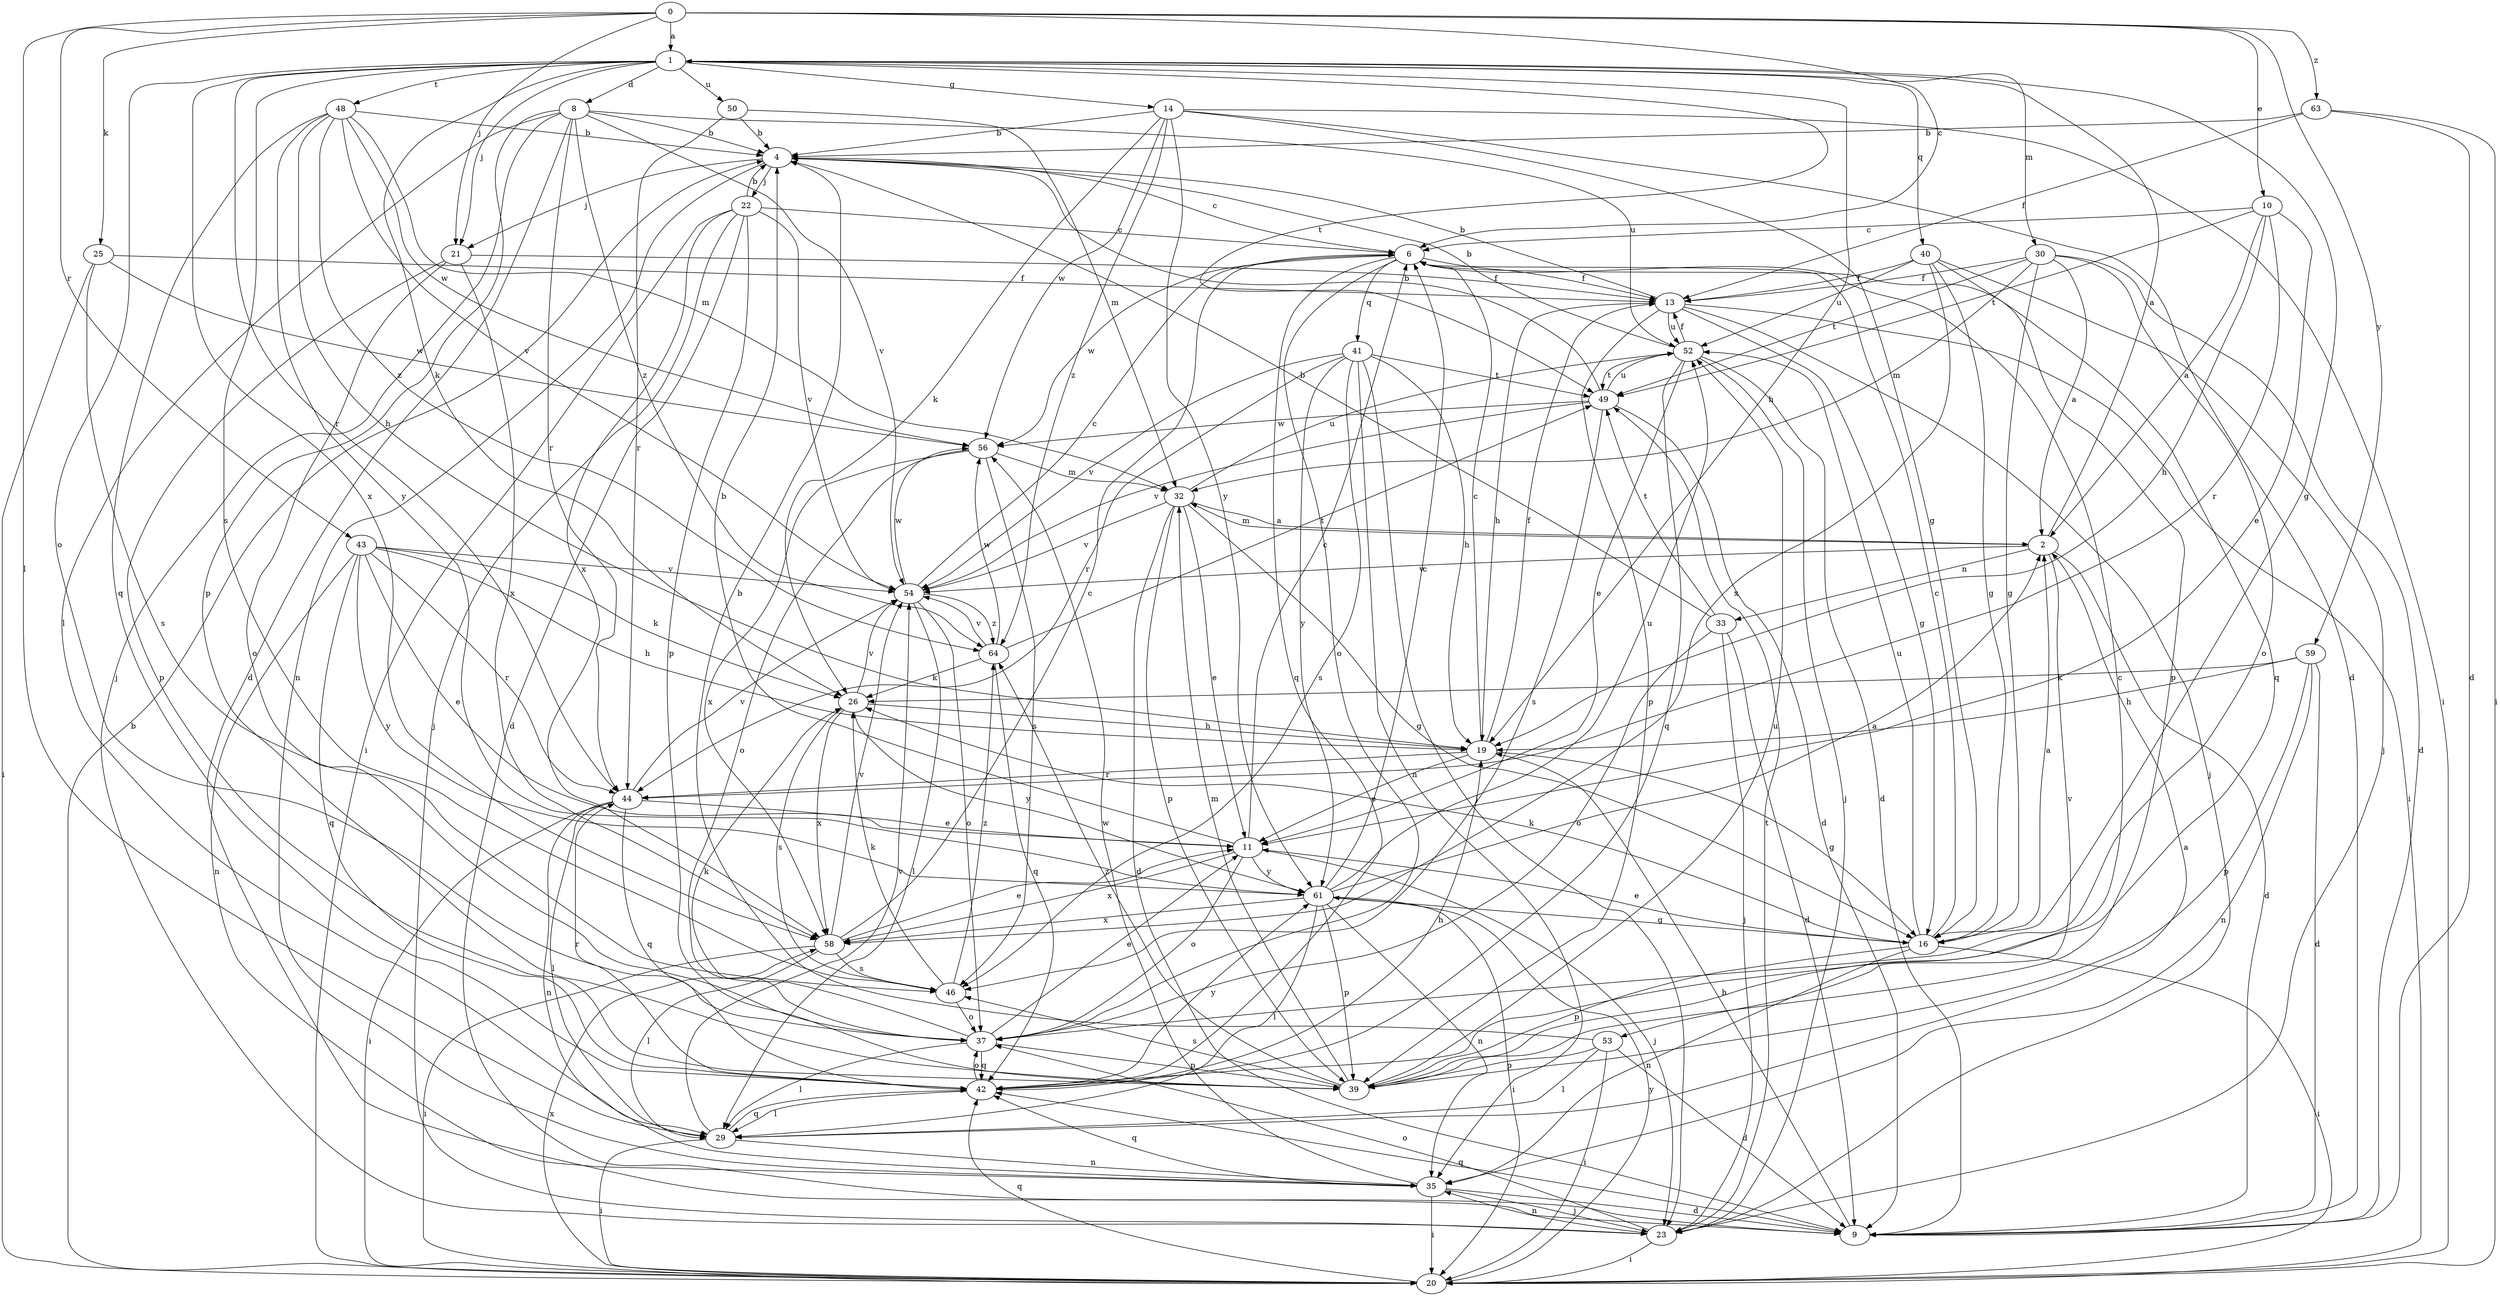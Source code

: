 strict digraph  {
0;
1;
2;
4;
6;
8;
9;
10;
11;
13;
14;
16;
19;
20;
21;
22;
23;
25;
26;
29;
30;
32;
33;
35;
37;
39;
40;
41;
42;
43;
44;
46;
48;
49;
50;
52;
53;
54;
56;
58;
59;
61;
63;
64;
0 -> 1  [label=a];
0 -> 6  [label=c];
0 -> 10  [label=e];
0 -> 21  [label=j];
0 -> 25  [label=k];
0 -> 29  [label=l];
0 -> 43  [label=r];
0 -> 59  [label=y];
0 -> 63  [label=z];
1 -> 8  [label=d];
1 -> 14  [label=g];
1 -> 16  [label=g];
1 -> 19  [label=h];
1 -> 21  [label=j];
1 -> 26  [label=k];
1 -> 30  [label=m];
1 -> 37  [label=o];
1 -> 40  [label=q];
1 -> 44  [label=r];
1 -> 46  [label=s];
1 -> 48  [label=t];
1 -> 49  [label=t];
1 -> 50  [label=u];
1 -> 58  [label=x];
2 -> 1  [label=a];
2 -> 9  [label=d];
2 -> 32  [label=m];
2 -> 33  [label=n];
2 -> 53  [label=v];
2 -> 54  [label=v];
4 -> 6  [label=c];
4 -> 21  [label=j];
4 -> 22  [label=j];
4 -> 35  [label=n];
6 -> 13  [label=f];
6 -> 37  [label=o];
6 -> 39  [label=p];
6 -> 41  [label=q];
6 -> 42  [label=q];
6 -> 56  [label=w];
8 -> 4  [label=b];
8 -> 9  [label=d];
8 -> 23  [label=j];
8 -> 29  [label=l];
8 -> 39  [label=p];
8 -> 44  [label=r];
8 -> 52  [label=u];
8 -> 54  [label=v];
8 -> 64  [label=z];
9 -> 19  [label=h];
9 -> 42  [label=q];
10 -> 2  [label=a];
10 -> 6  [label=c];
10 -> 11  [label=e];
10 -> 19  [label=h];
10 -> 44  [label=r];
10 -> 49  [label=t];
11 -> 4  [label=b];
11 -> 6  [label=c];
11 -> 23  [label=j];
11 -> 37  [label=o];
11 -> 58  [label=x];
11 -> 61  [label=y];
13 -> 4  [label=b];
13 -> 16  [label=g];
13 -> 19  [label=h];
13 -> 20  [label=i];
13 -> 23  [label=j];
13 -> 39  [label=p];
13 -> 52  [label=u];
14 -> 4  [label=b];
14 -> 9  [label=d];
14 -> 16  [label=g];
14 -> 20  [label=i];
14 -> 26  [label=k];
14 -> 56  [label=w];
14 -> 61  [label=y];
14 -> 64  [label=z];
16 -> 2  [label=a];
16 -> 6  [label=c];
16 -> 11  [label=e];
16 -> 20  [label=i];
16 -> 26  [label=k];
16 -> 35  [label=n];
16 -> 39  [label=p];
16 -> 52  [label=u];
19 -> 6  [label=c];
19 -> 11  [label=e];
19 -> 13  [label=f];
19 -> 16  [label=g];
19 -> 44  [label=r];
20 -> 4  [label=b];
20 -> 42  [label=q];
20 -> 58  [label=x];
20 -> 61  [label=y];
21 -> 13  [label=f];
21 -> 37  [label=o];
21 -> 39  [label=p];
21 -> 58  [label=x];
22 -> 4  [label=b];
22 -> 6  [label=c];
22 -> 9  [label=d];
22 -> 20  [label=i];
22 -> 23  [label=j];
22 -> 39  [label=p];
22 -> 54  [label=v];
22 -> 58  [label=x];
23 -> 20  [label=i];
23 -> 35  [label=n];
23 -> 37  [label=o];
23 -> 49  [label=t];
25 -> 13  [label=f];
25 -> 20  [label=i];
25 -> 46  [label=s];
25 -> 56  [label=w];
26 -> 19  [label=h];
26 -> 46  [label=s];
26 -> 54  [label=v];
26 -> 58  [label=x];
26 -> 61  [label=y];
29 -> 2  [label=a];
29 -> 20  [label=i];
29 -> 35  [label=n];
29 -> 42  [label=q];
29 -> 54  [label=v];
30 -> 2  [label=a];
30 -> 9  [label=d];
30 -> 13  [label=f];
30 -> 16  [label=g];
30 -> 32  [label=m];
30 -> 37  [label=o];
30 -> 49  [label=t];
32 -> 2  [label=a];
32 -> 9  [label=d];
32 -> 11  [label=e];
32 -> 16  [label=g];
32 -> 39  [label=p];
32 -> 52  [label=u];
32 -> 54  [label=v];
33 -> 4  [label=b];
33 -> 9  [label=d];
33 -> 23  [label=j];
33 -> 37  [label=o];
33 -> 49  [label=t];
35 -> 9  [label=d];
35 -> 20  [label=i];
35 -> 23  [label=j];
35 -> 42  [label=q];
35 -> 56  [label=w];
37 -> 11  [label=e];
37 -> 26  [label=k];
37 -> 29  [label=l];
37 -> 39  [label=p];
37 -> 42  [label=q];
39 -> 6  [label=c];
39 -> 32  [label=m];
39 -> 46  [label=s];
39 -> 52  [label=u];
39 -> 64  [label=z];
40 -> 13  [label=f];
40 -> 16  [label=g];
40 -> 23  [label=j];
40 -> 42  [label=q];
40 -> 52  [label=u];
40 -> 58  [label=x];
41 -> 19  [label=h];
41 -> 23  [label=j];
41 -> 35  [label=n];
41 -> 44  [label=r];
41 -> 46  [label=s];
41 -> 49  [label=t];
41 -> 54  [label=v];
41 -> 61  [label=y];
42 -> 19  [label=h];
42 -> 29  [label=l];
42 -> 37  [label=o];
42 -> 44  [label=r];
42 -> 61  [label=y];
43 -> 11  [label=e];
43 -> 19  [label=h];
43 -> 26  [label=k];
43 -> 35  [label=n];
43 -> 42  [label=q];
43 -> 44  [label=r];
43 -> 54  [label=v];
43 -> 61  [label=y];
44 -> 11  [label=e];
44 -> 20  [label=i];
44 -> 29  [label=l];
44 -> 35  [label=n];
44 -> 42  [label=q];
44 -> 54  [label=v];
46 -> 26  [label=k];
46 -> 37  [label=o];
46 -> 64  [label=z];
48 -> 4  [label=b];
48 -> 19  [label=h];
48 -> 32  [label=m];
48 -> 42  [label=q];
48 -> 54  [label=v];
48 -> 56  [label=w];
48 -> 61  [label=y];
48 -> 64  [label=z];
49 -> 4  [label=b];
49 -> 9  [label=d];
49 -> 46  [label=s];
49 -> 52  [label=u];
49 -> 54  [label=v];
49 -> 56  [label=w];
50 -> 4  [label=b];
50 -> 32  [label=m];
50 -> 44  [label=r];
52 -> 4  [label=b];
52 -> 9  [label=d];
52 -> 11  [label=e];
52 -> 13  [label=f];
52 -> 23  [label=j];
52 -> 42  [label=q];
52 -> 49  [label=t];
53 -> 4  [label=b];
53 -> 9  [label=d];
53 -> 20  [label=i];
53 -> 29  [label=l];
53 -> 39  [label=p];
54 -> 6  [label=c];
54 -> 29  [label=l];
54 -> 37  [label=o];
54 -> 56  [label=w];
54 -> 64  [label=z];
56 -> 32  [label=m];
56 -> 37  [label=o];
56 -> 46  [label=s];
56 -> 58  [label=x];
58 -> 6  [label=c];
58 -> 11  [label=e];
58 -> 20  [label=i];
58 -> 29  [label=l];
58 -> 46  [label=s];
58 -> 54  [label=v];
59 -> 9  [label=d];
59 -> 19  [label=h];
59 -> 26  [label=k];
59 -> 35  [label=n];
59 -> 39  [label=p];
61 -> 2  [label=a];
61 -> 6  [label=c];
61 -> 16  [label=g];
61 -> 20  [label=i];
61 -> 29  [label=l];
61 -> 35  [label=n];
61 -> 39  [label=p];
61 -> 52  [label=u];
61 -> 58  [label=x];
63 -> 4  [label=b];
63 -> 9  [label=d];
63 -> 13  [label=f];
63 -> 20  [label=i];
64 -> 26  [label=k];
64 -> 42  [label=q];
64 -> 49  [label=t];
64 -> 54  [label=v];
64 -> 56  [label=w];
}
